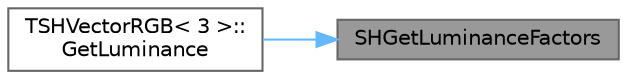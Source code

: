 digraph "SHGetLuminanceFactors"
{
 // INTERACTIVE_SVG=YES
 // LATEX_PDF_SIZE
  bgcolor="transparent";
  edge [fontname=Helvetica,fontsize=10,labelfontname=Helvetica,labelfontsize=10];
  node [fontname=Helvetica,fontsize=10,shape=box,height=0.2,width=0.4];
  rankdir="RL";
  Node1 [id="Node000001",label="SHGetLuminanceFactors",height=0.2,width=0.4,color="gray40", fillcolor="grey60", style="filled", fontcolor="black",tooltip=" "];
  Node1 -> Node2 [id="edge1_Node000001_Node000002",dir="back",color="steelblue1",style="solid",tooltip=" "];
  Node2 [id="Node000002",label="TSHVectorRGB\< 3 \>::\lGetLuminance",height=0.2,width=0.4,color="grey40", fillcolor="white", style="filled",URL="$d8/d34/classTSHVectorRGB.html#a1a84a1c682762fddb0d6a82e1191a5bc",tooltip=" "];
}
